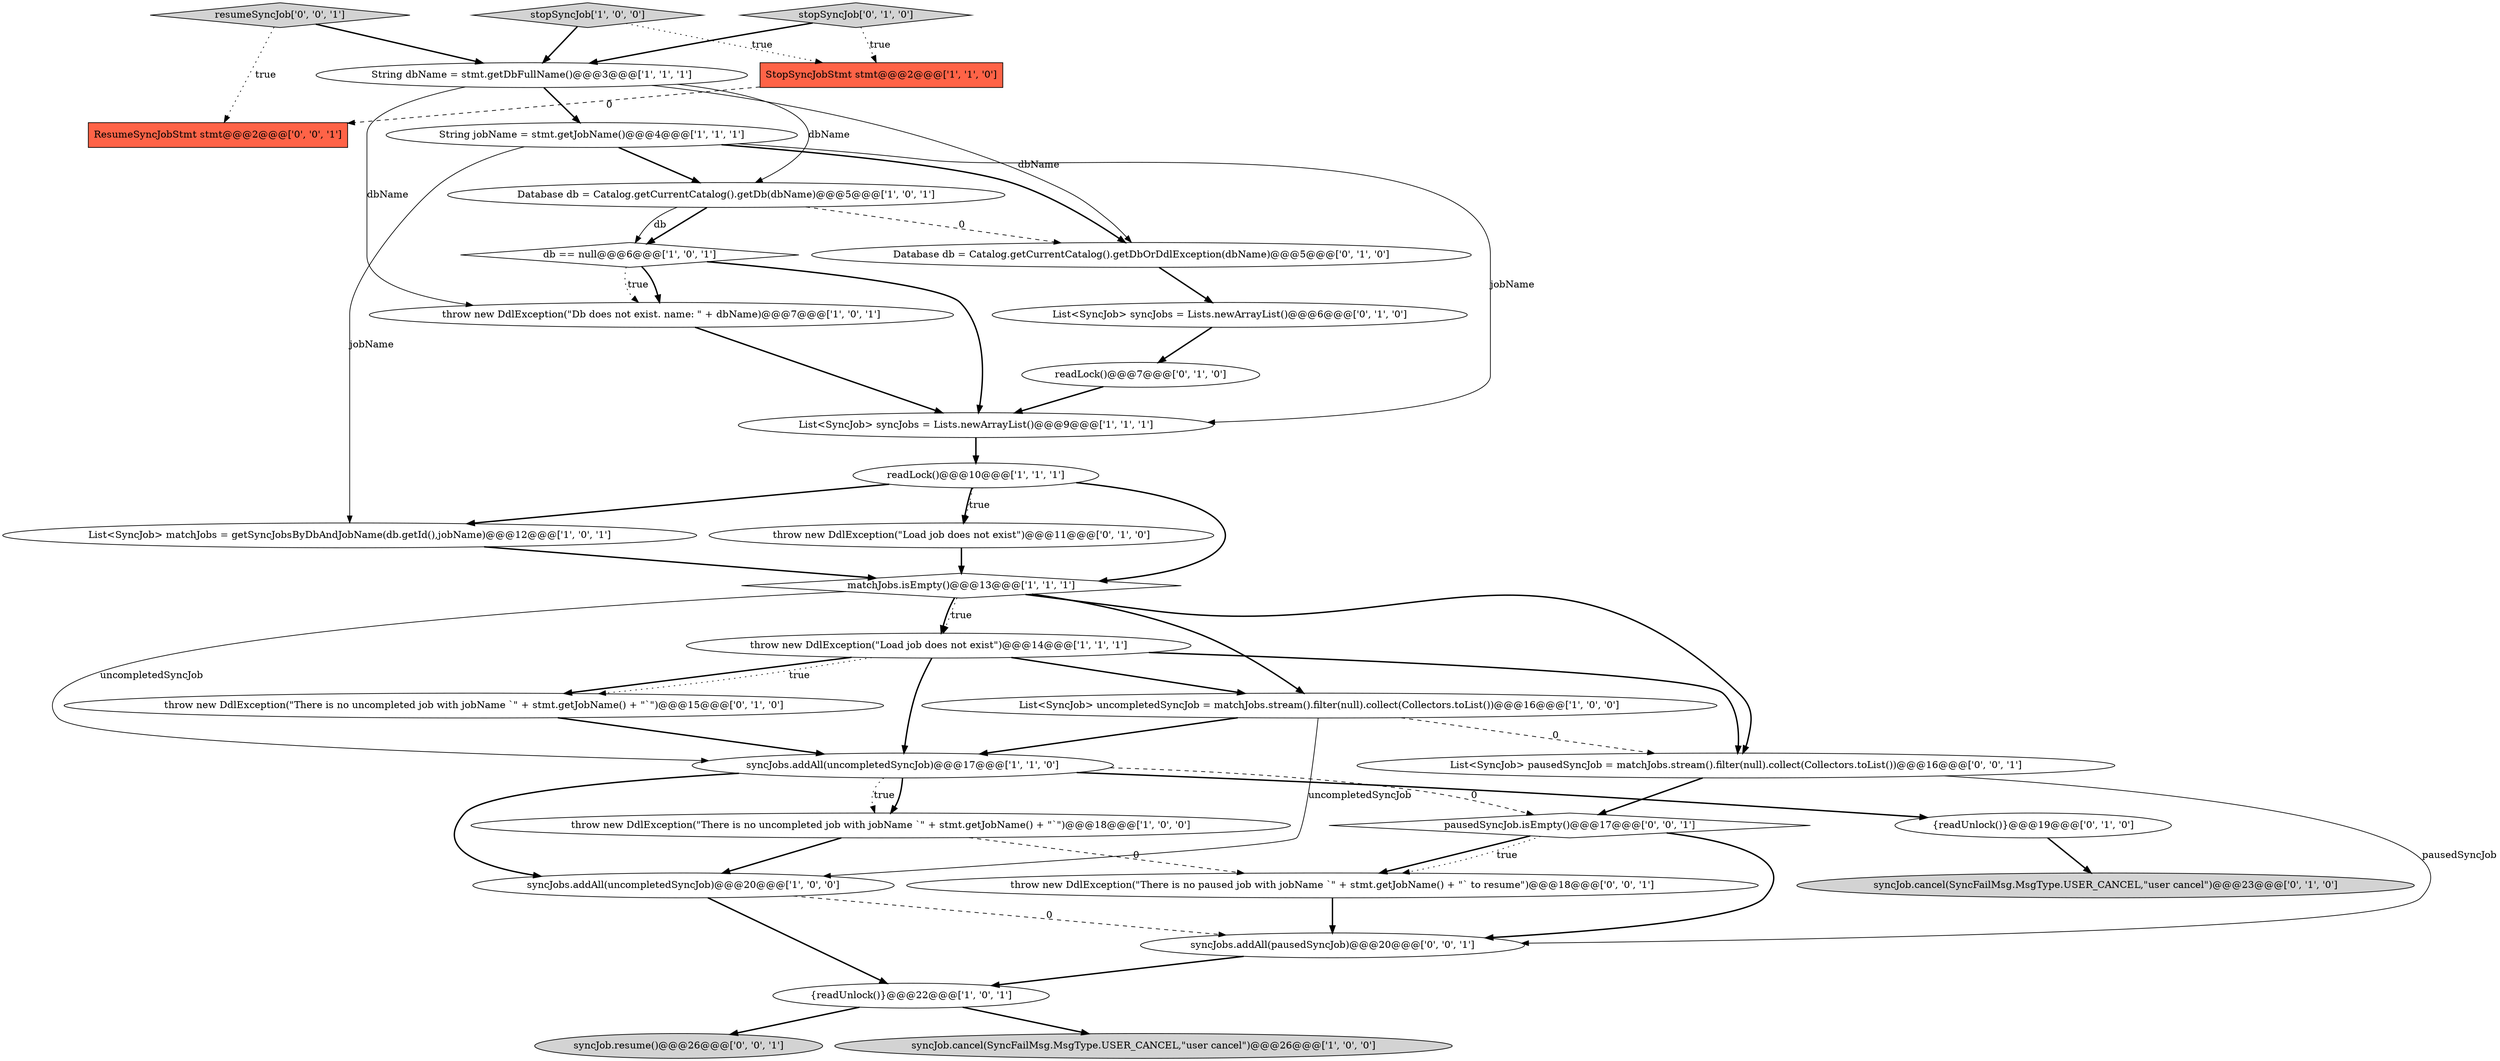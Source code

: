 digraph {
29 [style = filled, label = "syncJob.resume()@@@26@@@['0', '0', '1']", fillcolor = lightgray, shape = ellipse image = "AAA0AAABBB3BBB"];
9 [style = filled, label = "{readUnlock()}@@@22@@@['1', '0', '1']", fillcolor = white, shape = ellipse image = "AAA0AAABBB1BBB"];
19 [style = filled, label = "{readUnlock()}@@@19@@@['0', '1', '0']", fillcolor = white, shape = ellipse image = "AAA0AAABBB2BBB"];
12 [style = filled, label = "Database db = Catalog.getCurrentCatalog().getDb(dbName)@@@5@@@['1', '0', '1']", fillcolor = white, shape = ellipse image = "AAA0AAABBB1BBB"];
17 [style = filled, label = "stopSyncJob['1', '0', '0']", fillcolor = lightgray, shape = diamond image = "AAA0AAABBB1BBB"];
13 [style = filled, label = "syncJobs.addAll(uncompletedSyncJob)@@@20@@@['1', '0', '0']", fillcolor = white, shape = ellipse image = "AAA0AAABBB1BBB"];
23 [style = filled, label = "readLock()@@@7@@@['0', '1', '0']", fillcolor = white, shape = ellipse image = "AAA0AAABBB2BBB"];
26 [style = filled, label = "pausedSyncJob.isEmpty()@@@17@@@['0', '0', '1']", fillcolor = white, shape = diamond image = "AAA0AAABBB3BBB"];
8 [style = filled, label = "List<SyncJob> syncJobs = Lists.newArrayList()@@@9@@@['1', '1', '1']", fillcolor = white, shape = ellipse image = "AAA0AAABBB1BBB"];
27 [style = filled, label = "ResumeSyncJobStmt stmt@@@2@@@['0', '0', '1']", fillcolor = tomato, shape = box image = "AAA0AAABBB3BBB"];
32 [style = filled, label = "resumeSyncJob['0', '0', '1']", fillcolor = lightgray, shape = diamond image = "AAA0AAABBB3BBB"];
24 [style = filled, label = "Database db = Catalog.getCurrentCatalog().getDbOrDdlException(dbName)@@@5@@@['0', '1', '0']", fillcolor = white, shape = ellipse image = "AAA1AAABBB2BBB"];
25 [style = filled, label = "throw new DdlException(\"Load job does not exist\")@@@11@@@['0', '1', '0']", fillcolor = white, shape = ellipse image = "AAA0AAABBB2BBB"];
20 [style = filled, label = "List<SyncJob> syncJobs = Lists.newArrayList()@@@6@@@['0', '1', '0']", fillcolor = white, shape = ellipse image = "AAA0AAABBB2BBB"];
1 [style = filled, label = "throw new DdlException(\"Load job does not exist\")@@@14@@@['1', '1', '1']", fillcolor = white, shape = ellipse image = "AAA0AAABBB1BBB"];
16 [style = filled, label = "List<SyncJob> matchJobs = getSyncJobsByDbAndJobName(db.getId(),jobName)@@@12@@@['1', '0', '1']", fillcolor = white, shape = ellipse image = "AAA0AAABBB1BBB"];
18 [style = filled, label = "syncJob.cancel(SyncFailMsg.MsgType.USER_CANCEL,\"user cancel\")@@@23@@@['0', '1', '0']", fillcolor = lightgray, shape = ellipse image = "AAA0AAABBB2BBB"];
14 [style = filled, label = "String dbName = stmt.getDbFullName()@@@3@@@['1', '1', '1']", fillcolor = white, shape = ellipse image = "AAA0AAABBB1BBB"];
6 [style = filled, label = "String jobName = stmt.getJobName()@@@4@@@['1', '1', '1']", fillcolor = white, shape = ellipse image = "AAA0AAABBB1BBB"];
7 [style = filled, label = "syncJob.cancel(SyncFailMsg.MsgType.USER_CANCEL,\"user cancel\")@@@26@@@['1', '0', '0']", fillcolor = lightgray, shape = ellipse image = "AAA0AAABBB1BBB"];
28 [style = filled, label = "List<SyncJob> pausedSyncJob = matchJobs.stream().filter(null).collect(Collectors.toList())@@@16@@@['0', '0', '1']", fillcolor = white, shape = ellipse image = "AAA0AAABBB3BBB"];
30 [style = filled, label = "syncJobs.addAll(pausedSyncJob)@@@20@@@['0', '0', '1']", fillcolor = white, shape = ellipse image = "AAA0AAABBB3BBB"];
5 [style = filled, label = "throw new DdlException(\"There is no uncompleted job with jobName `\" + stmt.getJobName() + \"`\")@@@18@@@['1', '0', '0']", fillcolor = white, shape = ellipse image = "AAA0AAABBB1BBB"];
15 [style = filled, label = "throw new DdlException(\"Db does not exist. name: \" + dbName)@@@7@@@['1', '0', '1']", fillcolor = white, shape = ellipse image = "AAA0AAABBB1BBB"];
4 [style = filled, label = "matchJobs.isEmpty()@@@13@@@['1', '1', '1']", fillcolor = white, shape = diamond image = "AAA0AAABBB1BBB"];
2 [style = filled, label = "List<SyncJob> uncompletedSyncJob = matchJobs.stream().filter(null).collect(Collectors.toList())@@@16@@@['1', '0', '0']", fillcolor = white, shape = ellipse image = "AAA0AAABBB1BBB"];
10 [style = filled, label = "readLock()@@@10@@@['1', '1', '1']", fillcolor = white, shape = ellipse image = "AAA0AAABBB1BBB"];
3 [style = filled, label = "syncJobs.addAll(uncompletedSyncJob)@@@17@@@['1', '1', '0']", fillcolor = white, shape = ellipse image = "AAA0AAABBB1BBB"];
0 [style = filled, label = "db == null@@@6@@@['1', '0', '1']", fillcolor = white, shape = diamond image = "AAA0AAABBB1BBB"];
11 [style = filled, label = "StopSyncJobStmt stmt@@@2@@@['1', '1', '0']", fillcolor = tomato, shape = box image = "AAA0AAABBB1BBB"];
22 [style = filled, label = "stopSyncJob['0', '1', '0']", fillcolor = lightgray, shape = diamond image = "AAA0AAABBB2BBB"];
31 [style = filled, label = "throw new DdlException(\"There is no paused job with jobName `\" + stmt.getJobName() + \"` to resume\")@@@18@@@['0', '0', '1']", fillcolor = white, shape = ellipse image = "AAA0AAABBB3BBB"];
21 [style = filled, label = "throw new DdlException(\"There is no uncompleted job with jobName `\" + stmt.getJobName() + \"`\")@@@15@@@['0', '1', '0']", fillcolor = white, shape = ellipse image = "AAA0AAABBB2BBB"];
10->16 [style = bold, label=""];
12->0 [style = bold, label=""];
20->23 [style = bold, label=""];
21->3 [style = bold, label=""];
6->16 [style = solid, label="jobName"];
16->4 [style = bold, label=""];
24->20 [style = bold, label=""];
1->28 [style = bold, label=""];
1->21 [style = bold, label=""];
28->30 [style = solid, label="pausedSyncJob"];
30->9 [style = bold, label=""];
28->26 [style = bold, label=""];
26->31 [style = bold, label=""];
12->0 [style = solid, label="db"];
11->27 [style = dashed, label="0"];
32->14 [style = bold, label=""];
17->14 [style = bold, label=""];
6->24 [style = bold, label=""];
0->8 [style = bold, label=""];
22->11 [style = dotted, label="true"];
3->26 [style = dashed, label="0"];
4->1 [style = dotted, label="true"];
10->25 [style = bold, label=""];
5->31 [style = dashed, label="0"];
3->13 [style = bold, label=""];
32->27 [style = dotted, label="true"];
3->5 [style = bold, label=""];
5->13 [style = bold, label=""];
4->2 [style = bold, label=""];
4->1 [style = bold, label=""];
2->3 [style = bold, label=""];
12->24 [style = dashed, label="0"];
14->15 [style = solid, label="dbName"];
25->4 [style = bold, label=""];
1->3 [style = bold, label=""];
0->15 [style = bold, label=""];
4->28 [style = bold, label=""];
4->3 [style = solid, label="uncompletedSyncJob"];
10->25 [style = dotted, label="true"];
22->14 [style = bold, label=""];
10->4 [style = bold, label=""];
1->21 [style = dotted, label="true"];
23->8 [style = bold, label=""];
3->19 [style = bold, label=""];
0->15 [style = dotted, label="true"];
14->6 [style = bold, label=""];
6->12 [style = bold, label=""];
14->12 [style = solid, label="dbName"];
2->13 [style = solid, label="uncompletedSyncJob"];
9->29 [style = bold, label=""];
17->11 [style = dotted, label="true"];
31->30 [style = bold, label=""];
13->9 [style = bold, label=""];
14->24 [style = solid, label="dbName"];
26->30 [style = bold, label=""];
15->8 [style = bold, label=""];
19->18 [style = bold, label=""];
6->8 [style = solid, label="jobName"];
3->5 [style = dotted, label="true"];
1->2 [style = bold, label=""];
8->10 [style = bold, label=""];
2->28 [style = dashed, label="0"];
13->30 [style = dashed, label="0"];
26->31 [style = dotted, label="true"];
9->7 [style = bold, label=""];
}
